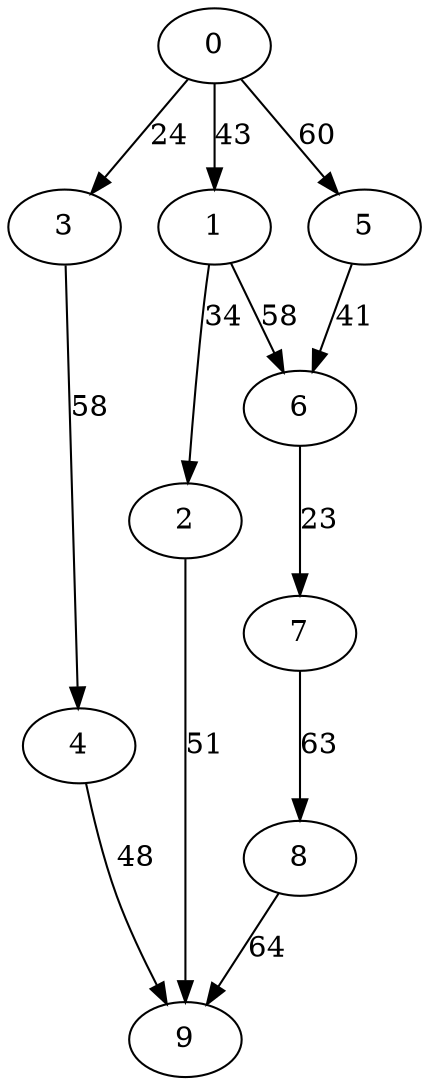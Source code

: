 digraph t10p3r7_9 {
0 -> 1 [ label = 43 ];
0 -> 3 [ label = 24 ];
0 -> 5 [ label = 60 ];
1 -> 2 [ label = 34 ];
1 -> 6 [ label = 58 ];
2 -> 9 [ label = 51 ];
3 -> 4 [ label = 58 ];
4 -> 9 [ label = 48 ];
5 -> 6 [ label = 41 ];
6 -> 7 [ label = 23 ];
7 -> 8 [ label = 63 ];
8 -> 9 [ label = 64 ];
 }

